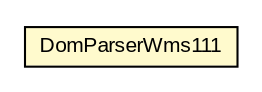 #!/usr/local/bin/dot
#
# Class diagram 
# Generated by UMLGraph version R5_6-24-gf6e263 (http://www.umlgraph.org/)
#

digraph G {
	edge [fontname="arial",fontsize=10,labelfontname="arial",labelfontsize=10];
	node [fontname="arial",fontsize=10,shape=plaintext];
	nodesep=0.25;
	ranksep=0.5;
	// org.osmdroid.wms.DomParserWms111
	c74609 [label=<<table title="org.osmdroid.wms.DomParserWms111" border="0" cellborder="1" cellspacing="0" cellpadding="2" port="p" bgcolor="lemonChiffon" href="./DomParserWms111.html">
		<tr><td><table border="0" cellspacing="0" cellpadding="1">
<tr><td align="center" balign="center"> DomParserWms111 </td></tr>
		</table></td></tr>
		</table>>, URL="./DomParserWms111.html", fontname="arial", fontcolor="black", fontsize=10.0];
}

